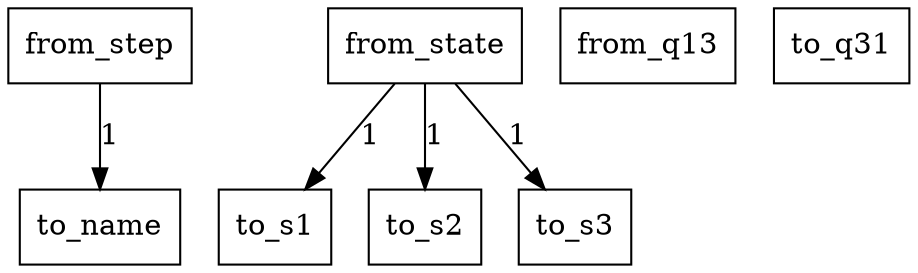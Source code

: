 digraph {
    graph [rankdir=TB
          ,bgcolor=transparent];
    node [shape=box
         ,fillcolor=white
         ,style=filled];
    0 [label=<from_step>];
    1 [label=<from_state>];
    2 [label=<from_q13>];
    3 [label=<to_name>];
    4 [label=<to_s1>];
    5 [label=<to_q31>];
    6 [label=<to_s2>];
    7 [label=<to_s3>];
    0 -> 3 [label=1];
    1 -> 4 [label=1];
    1 -> 6 [label=1];
    1 -> 7 [label=1];
}